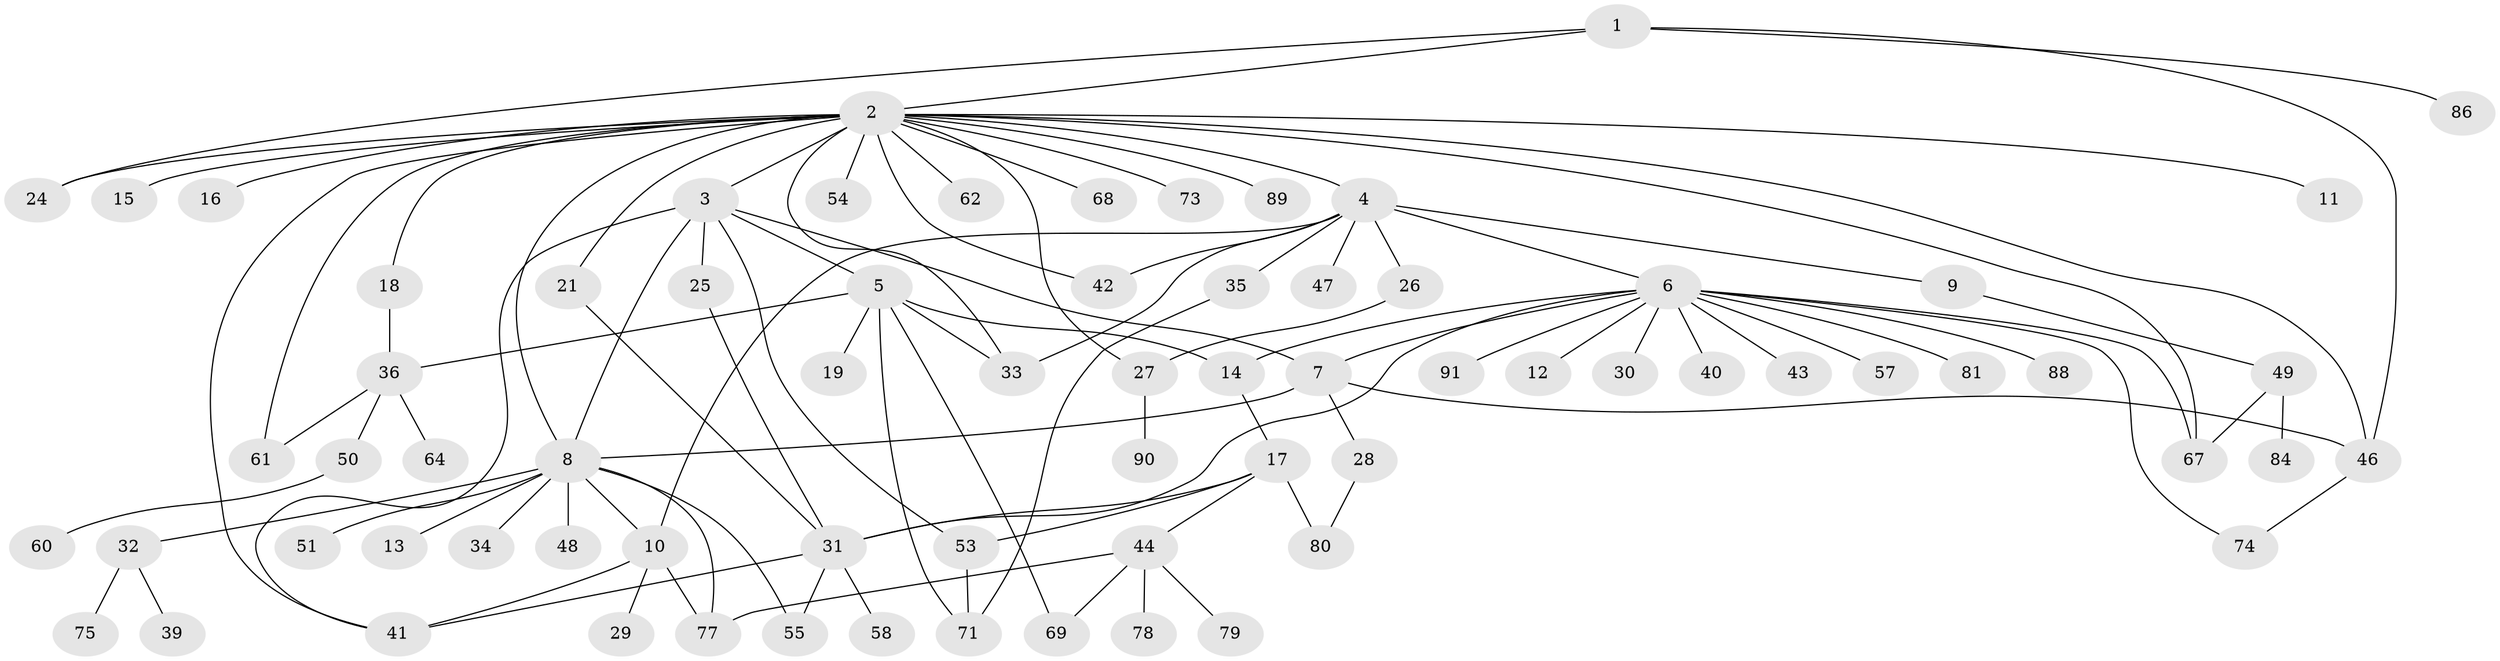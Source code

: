 // original degree distribution, {4: 0.08695652173913043, 23: 0.010869565217391304, 6: 0.03260869565217391, 7: 0.010869565217391304, 8: 0.010869565217391304, 15: 0.010869565217391304, 10: 0.010869565217391304, 2: 0.18478260869565216, 1: 0.4673913043478261, 5: 0.010869565217391304, 3: 0.15217391304347827, 9: 0.010869565217391304}
// Generated by graph-tools (version 1.1) at 2025/41/03/06/25 10:41:52]
// undirected, 72 vertices, 102 edges
graph export_dot {
graph [start="1"]
  node [color=gray90,style=filled];
  1;
  2 [super="+37"];
  3 [super="+52"];
  4 [super="+23"];
  5 [super="+63"];
  6 [super="+59"];
  7 [super="+82"];
  8 [super="+45"];
  9;
  10 [super="+85"];
  11;
  12;
  13;
  14 [super="+20"];
  15;
  16;
  17 [super="+22"];
  18;
  19;
  21;
  24;
  25;
  26;
  27 [super="+66"];
  28;
  29;
  30;
  31 [super="+83"];
  32 [super="+72"];
  33 [super="+38"];
  34;
  35;
  36 [super="+65"];
  39;
  40;
  41;
  42;
  43;
  44 [super="+70"];
  46 [super="+56"];
  47;
  48;
  49;
  50;
  51;
  53;
  54;
  55;
  57;
  58;
  60;
  61;
  62;
  64;
  67;
  68;
  69 [super="+76"];
  71 [super="+87"];
  73;
  74;
  75;
  77 [super="+92"];
  78;
  79;
  80;
  81;
  84;
  86;
  88;
  89;
  90;
  91;
  1 -- 2;
  1 -- 24;
  1 -- 86;
  1 -- 46;
  2 -- 3;
  2 -- 4;
  2 -- 11;
  2 -- 15;
  2 -- 16;
  2 -- 18;
  2 -- 21;
  2 -- 24;
  2 -- 27;
  2 -- 33;
  2 -- 41;
  2 -- 42;
  2 -- 46;
  2 -- 54;
  2 -- 61;
  2 -- 62;
  2 -- 67;
  2 -- 68;
  2 -- 73;
  2 -- 89;
  2 -- 8;
  3 -- 5;
  3 -- 8;
  3 -- 25;
  3 -- 41;
  3 -- 53;
  3 -- 7;
  4 -- 6;
  4 -- 9;
  4 -- 33;
  4 -- 42;
  4 -- 47;
  4 -- 35;
  4 -- 10;
  4 -- 26;
  5 -- 14;
  5 -- 19;
  5 -- 36;
  5 -- 69;
  5 -- 71;
  5 -- 33;
  6 -- 7;
  6 -- 12;
  6 -- 14;
  6 -- 30;
  6 -- 31;
  6 -- 40;
  6 -- 43;
  6 -- 57;
  6 -- 67;
  6 -- 74;
  6 -- 81;
  6 -- 88;
  6 -- 91;
  7 -- 8;
  7 -- 28;
  7 -- 46;
  8 -- 10;
  8 -- 13;
  8 -- 32;
  8 -- 34;
  8 -- 51;
  8 -- 55;
  8 -- 77;
  8 -- 48;
  9 -- 49;
  10 -- 29;
  10 -- 41;
  10 -- 77;
  14 -- 17;
  17 -- 31 [weight=2];
  17 -- 44;
  17 -- 80;
  17 -- 53;
  18 -- 36;
  21 -- 31;
  25 -- 31;
  26 -- 27;
  27 -- 90;
  28 -- 80;
  31 -- 41;
  31 -- 55;
  31 -- 58;
  32 -- 39;
  32 -- 75;
  35 -- 71;
  36 -- 50;
  36 -- 61;
  36 -- 64;
  44 -- 69;
  44 -- 79;
  44 -- 77;
  44 -- 78;
  46 -- 74;
  49 -- 67;
  49 -- 84;
  50 -- 60;
  53 -- 71;
}
